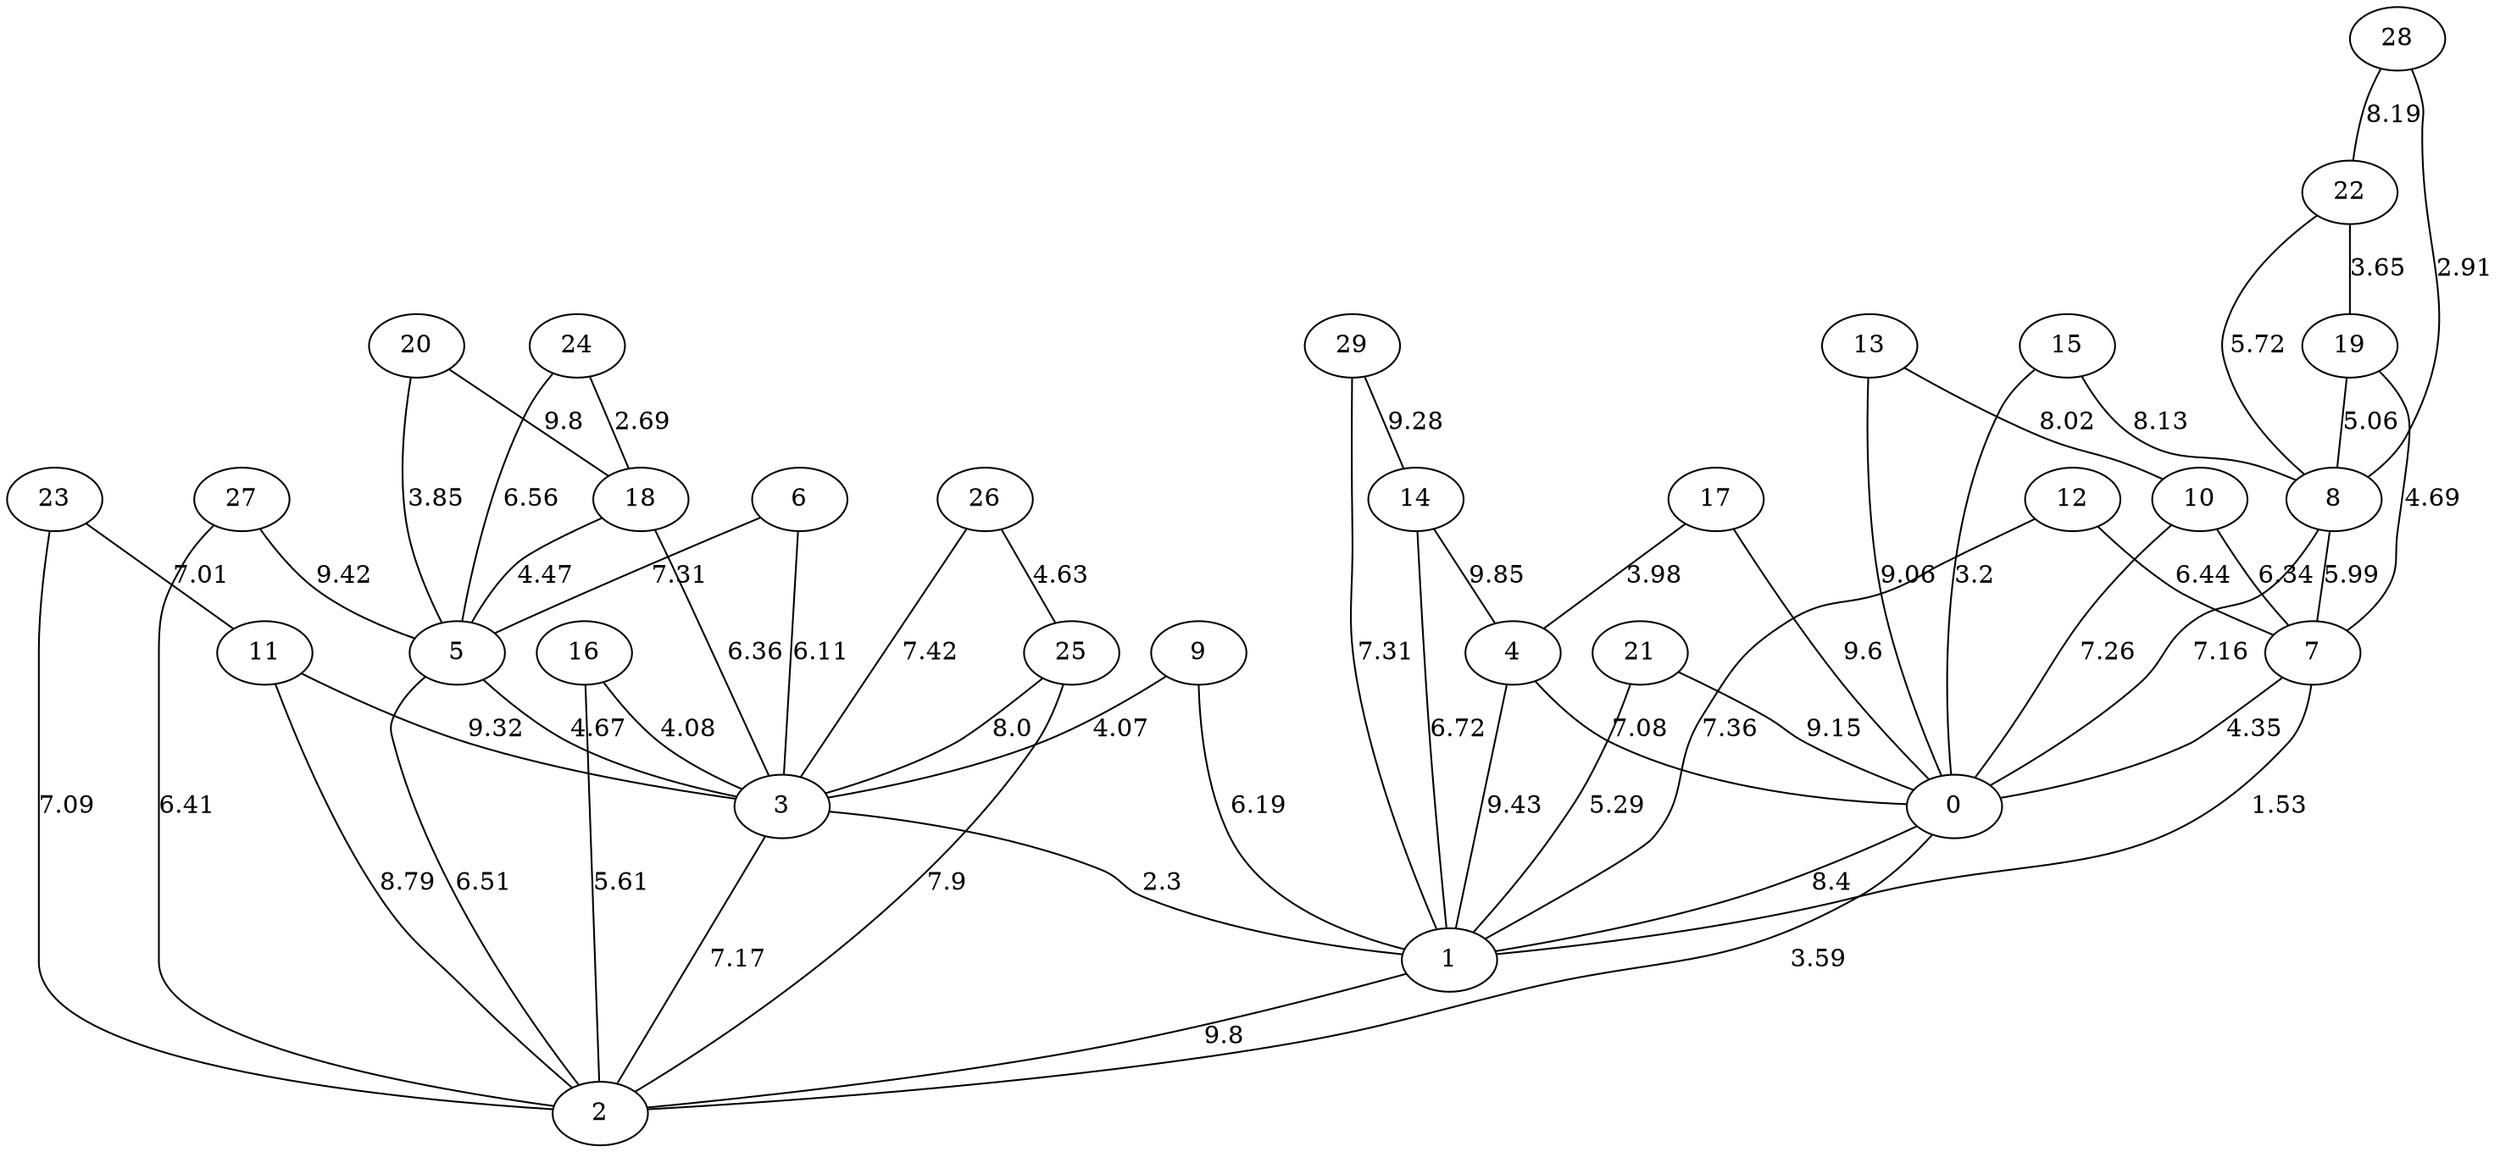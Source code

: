 graph G {
"0";
"1";
"2";
"3";
"4";
"5";
"6";
"7";
"8";
"9";
"10";
"11";
"12";
"13";
"14";
"15";
"16";
"17";
"18";
"19";
"20";
"21";
"22";
"23";
"24";
"25";
"26";
"27";
"28";
"29";
    "21" -- "1"[label="5.29", len="5.29"];
    "3" -- "1"[label="2.3", len="2.3"];
    "25" -- "3"[label="8.0", len="8.0"];
    "6" -- "5"[label="7.31", len="7.31"];
    "12" -- "7"[label="6.44", len="6.44"];
    "11" -- "3"[label="9.32", len="9.32"];
    "7" -- "0"[label="4.35", len="4.35"];
    "23" -- "11"[label="7.01", len="7.01"];
    "19" -- "8"[label="5.06", len="5.06"];
    "10" -- "0"[label="7.26", len="7.26"];
    "22" -- "19"[label="3.65", len="3.65"];
    "28" -- "8"[label="2.91", len="2.91"];
    "29" -- "1"[label="7.31", len="7.31"];
    "5" -- "2"[label="6.51", len="6.51"];
    "1" -- "2"[label="9.8", len="9.8"];
    "21" -- "0"[label="9.15", len="9.15"];
    "15" -- "0"[label="3.2", len="3.2"];
    "14" -- "1"[label="6.72", len="6.72"];
    "18" -- "5"[label="4.47", len="4.47"];
    "17" -- "0"[label="9.6", len="9.6"];
    "19" -- "7"[label="4.69", len="4.69"];
    "23" -- "2"[label="7.09", len="7.09"];
    "26" -- "25"[label="4.63", len="4.63"];
    "6" -- "3"[label="6.11", len="6.11"];
    "4" -- "0"[label="7.08", len="7.08"];
    "10" -- "7"[label="6.34", len="6.34"];
    "16" -- "3"[label="4.08", len="4.08"];
    "28" -- "22"[label="8.19", len="8.19"];
    "27" -- "2"[label="6.41", len="6.41"];
    "20" -- "18"[label="9.8", len="9.8"];
    "15" -- "8"[label="8.13", len="8.13"];
    "16" -- "2"[label="5.61", len="5.61"];
    "24" -- "18"[label="2.69", len="2.69"];
    "13" -- "10"[label="8.02", len="8.02"];
    "14" -- "4"[label="9.85", len="9.85"];
    "4" -- "1"[label="9.43", len="9.43"];
    "24" -- "5"[label="6.56", len="6.56"];
    "9" -- "3"[label="4.07", len="4.07"];
    "3" -- "2"[label="7.17", len="7.17"];
    "9" -- "1"[label="6.19", len="6.19"];
    "26" -- "3"[label="7.42", len="7.42"];
    "8" -- "0"[label="7.16", len="7.16"];
    "29" -- "14"[label="9.28", len="9.28"];
    "5" -- "3"[label="4.67", len="4.67"];
    "0" -- "1"[label="8.4", len="8.4"];
    "12" -- "1"[label="7.36", len="7.36"];
    "27" -- "5"[label="9.42", len="9.42"];
    "22" -- "8"[label="5.72", len="5.72"];
    "11" -- "2"[label="8.79", len="8.79"];
    "13" -- "0"[label="9.06", len="9.06"];
    "17" -- "4"[label="3.98", len="3.98"];
    "18" -- "3"[label="6.36", len="6.36"];
    "20" -- "5"[label="3.85", len="3.85"];
    "25" -- "2"[label="7.9", len="7.9"];
    "7" -- "1"[label="1.53", len="1.53"];
    "8" -- "7"[label="5.99", len="5.99"];
    "0" -- "2"[label="3.59", len="3.59"];
}
